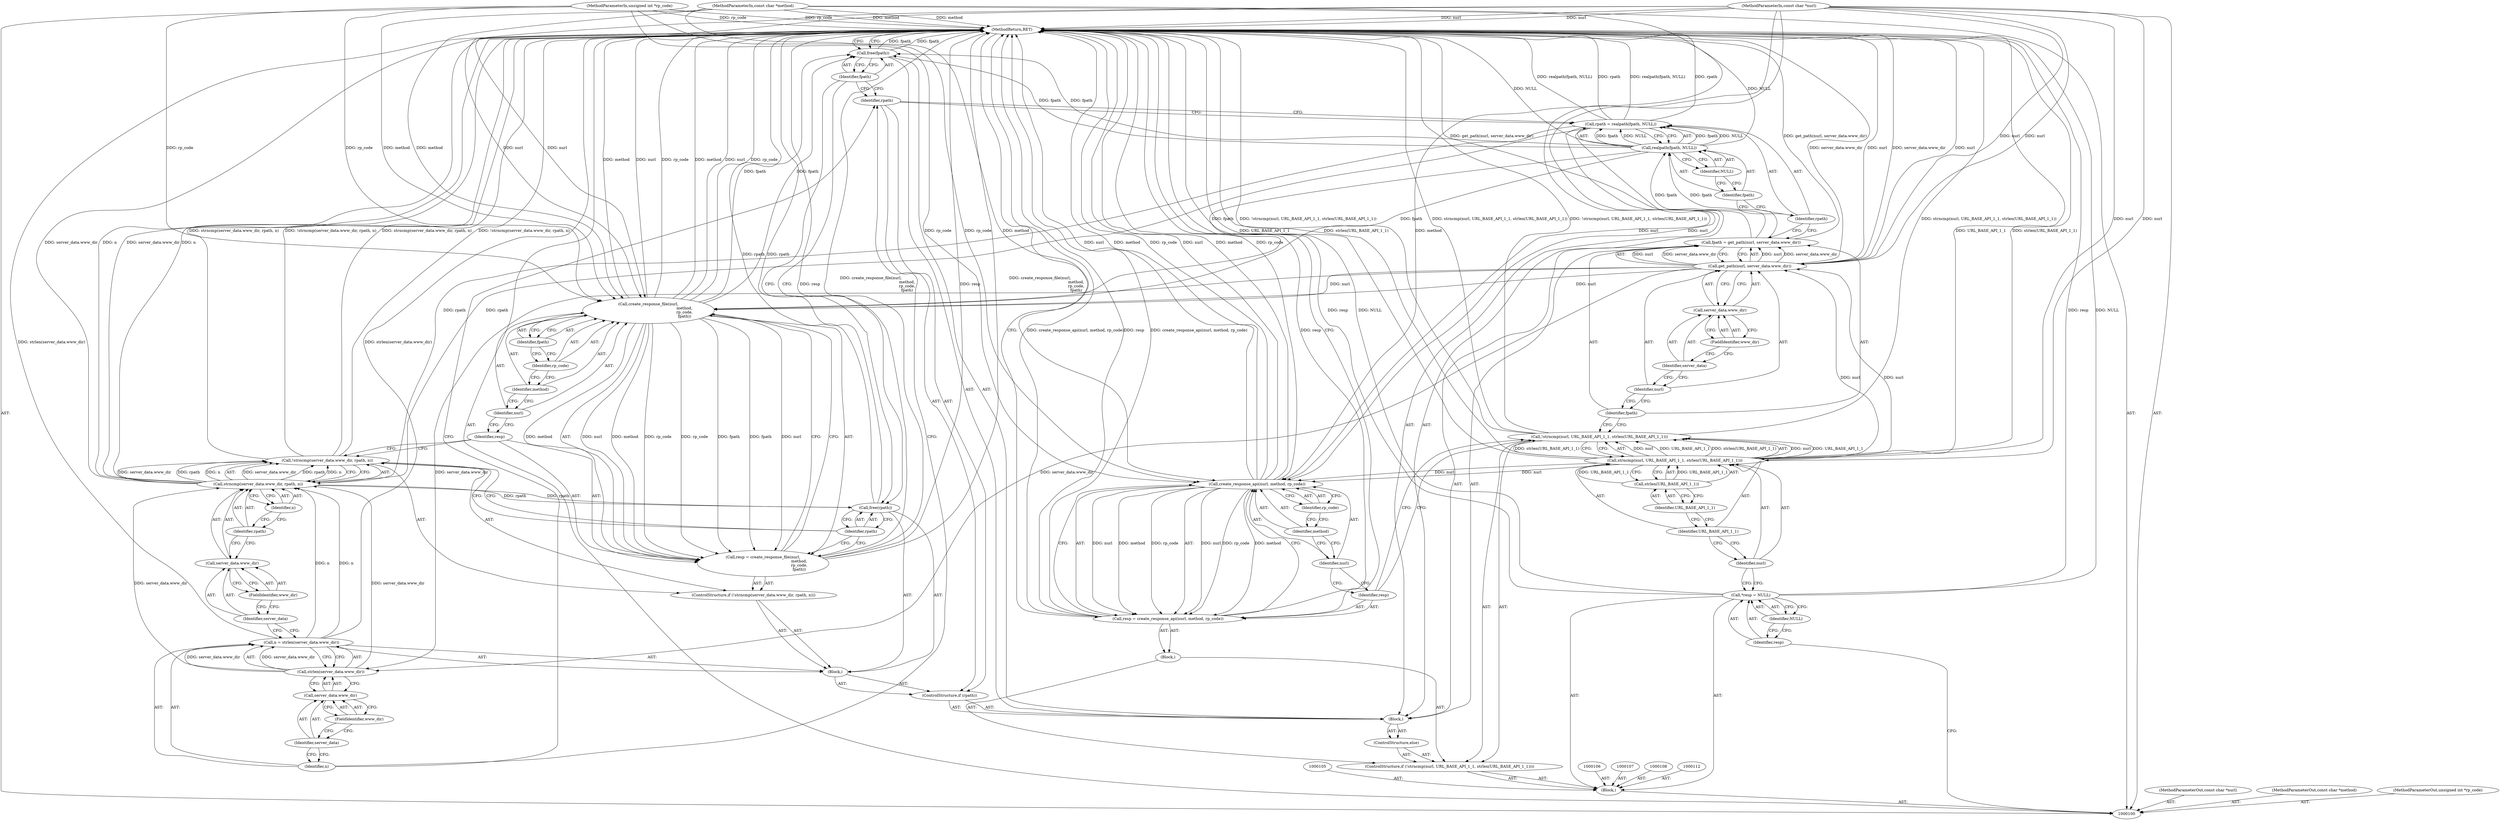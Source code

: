digraph "0_wpitchoune_8b10426dcc0246c1712a99460dd470dcb1cc4d9c" {
"1000169" [label="(MethodReturn,RET)"];
"1000101" [label="(MethodParameterIn,const char *nurl)"];
"1000229" [label="(MethodParameterOut,const char *nurl)"];
"1000102" [label="(MethodParameterIn,const char *method)"];
"1000230" [label="(MethodParameterOut,const char *method)"];
"1000103" [label="(MethodParameterIn,unsigned int *rp_code)"];
"1000231" [label="(MethodParameterOut,unsigned int *rp_code)"];
"1000129" [label="(Call,fpath = get_path(nurl, server_data.www_dir))"];
"1000130" [label="(Identifier,fpath)"];
"1000131" [label="(Call,get_path(nurl, server_data.www_dir))"];
"1000132" [label="(Identifier,nurl)"];
"1000133" [label="(Call,server_data.www_dir)"];
"1000134" [label="(Identifier,server_data)"];
"1000135" [label="(FieldIdentifier,www_dir)"];
"1000136" [label="(Call,rpath = realpath(fpath, NULL))"];
"1000137" [label="(Identifier,rpath)"];
"1000138" [label="(Call,realpath(fpath, NULL))"];
"1000139" [label="(Identifier,fpath)"];
"1000140" [label="(Identifier,NULL)"];
"1000141" [label="(ControlStructure,if (rpath))"];
"1000142" [label="(Identifier,rpath)"];
"1000143" [label="(Block,)"];
"1000144" [label="(Call,n = strlen(server_data.www_dir))"];
"1000145" [label="(Identifier,n)"];
"1000146" [label="(Call,strlen(server_data.www_dir))"];
"1000147" [label="(Call,server_data.www_dir)"];
"1000148" [label="(Identifier,server_data)"];
"1000149" [label="(FieldIdentifier,www_dir)"];
"1000150" [label="(ControlStructure,if (!strncmp(server_data.www_dir, rpath, n)))"];
"1000151" [label="(Call,!strncmp(server_data.www_dir, rpath, n))"];
"1000152" [label="(Call,strncmp(server_data.www_dir, rpath, n))"];
"1000153" [label="(Call,server_data.www_dir)"];
"1000154" [label="(Identifier,server_data)"];
"1000155" [label="(FieldIdentifier,www_dir)"];
"1000156" [label="(Identifier,rpath)"];
"1000157" [label="(Identifier,n)"];
"1000158" [label="(Call,resp = create_response_file(nurl,\n                                                           method,\n                                                           rp_code,\n                                                           fpath))"];
"1000159" [label="(Identifier,resp)"];
"1000160" [label="(Call,create_response_file(nurl,\n                                                           method,\n                                                           rp_code,\n                                                           fpath))"];
"1000161" [label="(Identifier,nurl)"];
"1000162" [label="(Identifier,method)"];
"1000163" [label="(Identifier,rp_code)"];
"1000164" [label="(Identifier,fpath)"];
"1000104" [label="(Block,)"];
"1000165" [label="(Call,free(rpath))"];
"1000166" [label="(Identifier,rpath)"];
"1000167" [label="(Call,free(fpath))"];
"1000168" [label="(Identifier,fpath)"];
"1000109" [label="(Call,*resp = NULL)"];
"1000110" [label="(Identifier,resp)"];
"1000111" [label="(Identifier,NULL)"];
"1000114" [label="(Call,!strncmp(nurl, URL_BASE_API_1_1, strlen(URL_BASE_API_1_1)))"];
"1000115" [label="(Call,strncmp(nurl, URL_BASE_API_1_1, strlen(URL_BASE_API_1_1)))"];
"1000116" [label="(Identifier,nurl)"];
"1000117" [label="(Identifier,URL_BASE_API_1_1)"];
"1000118" [label="(Call,strlen(URL_BASE_API_1_1))"];
"1000119" [label="(Identifier,URL_BASE_API_1_1)"];
"1000120" [label="(Block,)"];
"1000113" [label="(ControlStructure,if (!strncmp(nurl, URL_BASE_API_1_1, strlen(URL_BASE_API_1_1))))"];
"1000121" [label="(Call,resp = create_response_api(nurl, method, rp_code))"];
"1000122" [label="(Identifier,resp)"];
"1000123" [label="(Call,create_response_api(nurl, method, rp_code))"];
"1000124" [label="(Identifier,nurl)"];
"1000125" [label="(Identifier,method)"];
"1000126" [label="(Identifier,rp_code)"];
"1000127" [label="(ControlStructure,else)"];
"1000128" [label="(Block,)"];
"1000169" -> "1000100"  [label="AST: "];
"1000169" -> "1000121"  [label="CFG: "];
"1000169" -> "1000167"  [label="CFG: "];
"1000123" -> "1000169"  [label="DDG: method"];
"1000123" -> "1000169"  [label="DDG: rp_code"];
"1000123" -> "1000169"  [label="DDG: nurl"];
"1000151" -> "1000169"  [label="DDG: !strncmp(server_data.www_dir, rpath, n)"];
"1000151" -> "1000169"  [label="DDG: strncmp(server_data.www_dir, rpath, n)"];
"1000152" -> "1000169"  [label="DDG: n"];
"1000152" -> "1000169"  [label="DDG: server_data.www_dir"];
"1000115" -> "1000169"  [label="DDG: strlen(URL_BASE_API_1_1)"];
"1000115" -> "1000169"  [label="DDG: URL_BASE_API_1_1"];
"1000136" -> "1000169"  [label="DDG: realpath(fpath, NULL)"];
"1000136" -> "1000169"  [label="DDG: rpath"];
"1000158" -> "1000169"  [label="DDG: resp"];
"1000158" -> "1000169"  [label="DDG: create_response_file(nurl,\n                                                           method,\n                                                           rp_code,\n                                                           fpath)"];
"1000167" -> "1000169"  [label="DDG: fpath"];
"1000114" -> "1000169"  [label="DDG: !strncmp(nurl, URL_BASE_API_1_1, strlen(URL_BASE_API_1_1))"];
"1000114" -> "1000169"  [label="DDG: strncmp(nurl, URL_BASE_API_1_1, strlen(URL_BASE_API_1_1))"];
"1000121" -> "1000169"  [label="DDG: create_response_api(nurl, method, rp_code)"];
"1000121" -> "1000169"  [label="DDG: resp"];
"1000131" -> "1000169"  [label="DDG: nurl"];
"1000131" -> "1000169"  [label="DDG: server_data.www_dir"];
"1000165" -> "1000169"  [label="DDG: rpath"];
"1000138" -> "1000169"  [label="DDG: NULL"];
"1000103" -> "1000169"  [label="DDG: rp_code"];
"1000102" -> "1000169"  [label="DDG: method"];
"1000101" -> "1000169"  [label="DDG: nurl"];
"1000109" -> "1000169"  [label="DDG: resp"];
"1000109" -> "1000169"  [label="DDG: NULL"];
"1000160" -> "1000169"  [label="DDG: rp_code"];
"1000160" -> "1000169"  [label="DDG: method"];
"1000160" -> "1000169"  [label="DDG: nurl"];
"1000144" -> "1000169"  [label="DDG: strlen(server_data.www_dir)"];
"1000129" -> "1000169"  [label="DDG: get_path(nurl, server_data.www_dir)"];
"1000101" -> "1000100"  [label="AST: "];
"1000101" -> "1000169"  [label="DDG: nurl"];
"1000101" -> "1000115"  [label="DDG: nurl"];
"1000101" -> "1000123"  [label="DDG: nurl"];
"1000101" -> "1000131"  [label="DDG: nurl"];
"1000101" -> "1000160"  [label="DDG: nurl"];
"1000229" -> "1000100"  [label="AST: "];
"1000102" -> "1000100"  [label="AST: "];
"1000102" -> "1000169"  [label="DDG: method"];
"1000102" -> "1000123"  [label="DDG: method"];
"1000102" -> "1000160"  [label="DDG: method"];
"1000230" -> "1000100"  [label="AST: "];
"1000103" -> "1000100"  [label="AST: "];
"1000103" -> "1000169"  [label="DDG: rp_code"];
"1000103" -> "1000123"  [label="DDG: rp_code"];
"1000103" -> "1000160"  [label="DDG: rp_code"];
"1000231" -> "1000100"  [label="AST: "];
"1000129" -> "1000128"  [label="AST: "];
"1000129" -> "1000131"  [label="CFG: "];
"1000130" -> "1000129"  [label="AST: "];
"1000131" -> "1000129"  [label="AST: "];
"1000137" -> "1000129"  [label="CFG: "];
"1000129" -> "1000169"  [label="DDG: get_path(nurl, server_data.www_dir)"];
"1000131" -> "1000129"  [label="DDG: nurl"];
"1000131" -> "1000129"  [label="DDG: server_data.www_dir"];
"1000129" -> "1000138"  [label="DDG: fpath"];
"1000130" -> "1000129"  [label="AST: "];
"1000130" -> "1000114"  [label="CFG: "];
"1000132" -> "1000130"  [label="CFG: "];
"1000131" -> "1000129"  [label="AST: "];
"1000131" -> "1000133"  [label="CFG: "];
"1000132" -> "1000131"  [label="AST: "];
"1000133" -> "1000131"  [label="AST: "];
"1000129" -> "1000131"  [label="CFG: "];
"1000131" -> "1000169"  [label="DDG: nurl"];
"1000131" -> "1000169"  [label="DDG: server_data.www_dir"];
"1000131" -> "1000129"  [label="DDG: nurl"];
"1000131" -> "1000129"  [label="DDG: server_data.www_dir"];
"1000115" -> "1000131"  [label="DDG: nurl"];
"1000101" -> "1000131"  [label="DDG: nurl"];
"1000131" -> "1000146"  [label="DDG: server_data.www_dir"];
"1000131" -> "1000160"  [label="DDG: nurl"];
"1000132" -> "1000131"  [label="AST: "];
"1000132" -> "1000130"  [label="CFG: "];
"1000134" -> "1000132"  [label="CFG: "];
"1000133" -> "1000131"  [label="AST: "];
"1000133" -> "1000135"  [label="CFG: "];
"1000134" -> "1000133"  [label="AST: "];
"1000135" -> "1000133"  [label="AST: "];
"1000131" -> "1000133"  [label="CFG: "];
"1000134" -> "1000133"  [label="AST: "];
"1000134" -> "1000132"  [label="CFG: "];
"1000135" -> "1000134"  [label="CFG: "];
"1000135" -> "1000133"  [label="AST: "];
"1000135" -> "1000134"  [label="CFG: "];
"1000133" -> "1000135"  [label="CFG: "];
"1000136" -> "1000128"  [label="AST: "];
"1000136" -> "1000138"  [label="CFG: "];
"1000137" -> "1000136"  [label="AST: "];
"1000138" -> "1000136"  [label="AST: "];
"1000142" -> "1000136"  [label="CFG: "];
"1000136" -> "1000169"  [label="DDG: realpath(fpath, NULL)"];
"1000136" -> "1000169"  [label="DDG: rpath"];
"1000138" -> "1000136"  [label="DDG: fpath"];
"1000138" -> "1000136"  [label="DDG: NULL"];
"1000136" -> "1000152"  [label="DDG: rpath"];
"1000137" -> "1000136"  [label="AST: "];
"1000137" -> "1000129"  [label="CFG: "];
"1000139" -> "1000137"  [label="CFG: "];
"1000138" -> "1000136"  [label="AST: "];
"1000138" -> "1000140"  [label="CFG: "];
"1000139" -> "1000138"  [label="AST: "];
"1000140" -> "1000138"  [label="AST: "];
"1000136" -> "1000138"  [label="CFG: "];
"1000138" -> "1000169"  [label="DDG: NULL"];
"1000138" -> "1000136"  [label="DDG: fpath"];
"1000138" -> "1000136"  [label="DDG: NULL"];
"1000129" -> "1000138"  [label="DDG: fpath"];
"1000138" -> "1000160"  [label="DDG: fpath"];
"1000138" -> "1000167"  [label="DDG: fpath"];
"1000139" -> "1000138"  [label="AST: "];
"1000139" -> "1000137"  [label="CFG: "];
"1000140" -> "1000139"  [label="CFG: "];
"1000140" -> "1000138"  [label="AST: "];
"1000140" -> "1000139"  [label="CFG: "];
"1000138" -> "1000140"  [label="CFG: "];
"1000141" -> "1000128"  [label="AST: "];
"1000142" -> "1000141"  [label="AST: "];
"1000143" -> "1000141"  [label="AST: "];
"1000142" -> "1000141"  [label="AST: "];
"1000142" -> "1000136"  [label="CFG: "];
"1000145" -> "1000142"  [label="CFG: "];
"1000168" -> "1000142"  [label="CFG: "];
"1000143" -> "1000141"  [label="AST: "];
"1000144" -> "1000143"  [label="AST: "];
"1000150" -> "1000143"  [label="AST: "];
"1000165" -> "1000143"  [label="AST: "];
"1000144" -> "1000143"  [label="AST: "];
"1000144" -> "1000146"  [label="CFG: "];
"1000145" -> "1000144"  [label="AST: "];
"1000146" -> "1000144"  [label="AST: "];
"1000154" -> "1000144"  [label="CFG: "];
"1000144" -> "1000169"  [label="DDG: strlen(server_data.www_dir)"];
"1000146" -> "1000144"  [label="DDG: server_data.www_dir"];
"1000144" -> "1000152"  [label="DDG: n"];
"1000145" -> "1000144"  [label="AST: "];
"1000145" -> "1000142"  [label="CFG: "];
"1000148" -> "1000145"  [label="CFG: "];
"1000146" -> "1000144"  [label="AST: "];
"1000146" -> "1000147"  [label="CFG: "];
"1000147" -> "1000146"  [label="AST: "];
"1000144" -> "1000146"  [label="CFG: "];
"1000146" -> "1000144"  [label="DDG: server_data.www_dir"];
"1000131" -> "1000146"  [label="DDG: server_data.www_dir"];
"1000146" -> "1000152"  [label="DDG: server_data.www_dir"];
"1000147" -> "1000146"  [label="AST: "];
"1000147" -> "1000149"  [label="CFG: "];
"1000148" -> "1000147"  [label="AST: "];
"1000149" -> "1000147"  [label="AST: "];
"1000146" -> "1000147"  [label="CFG: "];
"1000148" -> "1000147"  [label="AST: "];
"1000148" -> "1000145"  [label="CFG: "];
"1000149" -> "1000148"  [label="CFG: "];
"1000149" -> "1000147"  [label="AST: "];
"1000149" -> "1000148"  [label="CFG: "];
"1000147" -> "1000149"  [label="CFG: "];
"1000150" -> "1000143"  [label="AST: "];
"1000151" -> "1000150"  [label="AST: "];
"1000158" -> "1000150"  [label="AST: "];
"1000151" -> "1000150"  [label="AST: "];
"1000151" -> "1000152"  [label="CFG: "];
"1000152" -> "1000151"  [label="AST: "];
"1000159" -> "1000151"  [label="CFG: "];
"1000166" -> "1000151"  [label="CFG: "];
"1000151" -> "1000169"  [label="DDG: !strncmp(server_data.www_dir, rpath, n)"];
"1000151" -> "1000169"  [label="DDG: strncmp(server_data.www_dir, rpath, n)"];
"1000152" -> "1000151"  [label="DDG: server_data.www_dir"];
"1000152" -> "1000151"  [label="DDG: rpath"];
"1000152" -> "1000151"  [label="DDG: n"];
"1000152" -> "1000151"  [label="AST: "];
"1000152" -> "1000157"  [label="CFG: "];
"1000153" -> "1000152"  [label="AST: "];
"1000156" -> "1000152"  [label="AST: "];
"1000157" -> "1000152"  [label="AST: "];
"1000151" -> "1000152"  [label="CFG: "];
"1000152" -> "1000169"  [label="DDG: n"];
"1000152" -> "1000169"  [label="DDG: server_data.www_dir"];
"1000152" -> "1000151"  [label="DDG: server_data.www_dir"];
"1000152" -> "1000151"  [label="DDG: rpath"];
"1000152" -> "1000151"  [label="DDG: n"];
"1000146" -> "1000152"  [label="DDG: server_data.www_dir"];
"1000136" -> "1000152"  [label="DDG: rpath"];
"1000144" -> "1000152"  [label="DDG: n"];
"1000152" -> "1000165"  [label="DDG: rpath"];
"1000153" -> "1000152"  [label="AST: "];
"1000153" -> "1000155"  [label="CFG: "];
"1000154" -> "1000153"  [label="AST: "];
"1000155" -> "1000153"  [label="AST: "];
"1000156" -> "1000153"  [label="CFG: "];
"1000154" -> "1000153"  [label="AST: "];
"1000154" -> "1000144"  [label="CFG: "];
"1000155" -> "1000154"  [label="CFG: "];
"1000155" -> "1000153"  [label="AST: "];
"1000155" -> "1000154"  [label="CFG: "];
"1000153" -> "1000155"  [label="CFG: "];
"1000156" -> "1000152"  [label="AST: "];
"1000156" -> "1000153"  [label="CFG: "];
"1000157" -> "1000156"  [label="CFG: "];
"1000157" -> "1000152"  [label="AST: "];
"1000157" -> "1000156"  [label="CFG: "];
"1000152" -> "1000157"  [label="CFG: "];
"1000158" -> "1000150"  [label="AST: "];
"1000158" -> "1000160"  [label="CFG: "];
"1000159" -> "1000158"  [label="AST: "];
"1000160" -> "1000158"  [label="AST: "];
"1000166" -> "1000158"  [label="CFG: "];
"1000158" -> "1000169"  [label="DDG: resp"];
"1000158" -> "1000169"  [label="DDG: create_response_file(nurl,\n                                                           method,\n                                                           rp_code,\n                                                           fpath)"];
"1000160" -> "1000158"  [label="DDG: nurl"];
"1000160" -> "1000158"  [label="DDG: method"];
"1000160" -> "1000158"  [label="DDG: rp_code"];
"1000160" -> "1000158"  [label="DDG: fpath"];
"1000159" -> "1000158"  [label="AST: "];
"1000159" -> "1000151"  [label="CFG: "];
"1000161" -> "1000159"  [label="CFG: "];
"1000160" -> "1000158"  [label="AST: "];
"1000160" -> "1000164"  [label="CFG: "];
"1000161" -> "1000160"  [label="AST: "];
"1000162" -> "1000160"  [label="AST: "];
"1000163" -> "1000160"  [label="AST: "];
"1000164" -> "1000160"  [label="AST: "];
"1000158" -> "1000160"  [label="CFG: "];
"1000160" -> "1000169"  [label="DDG: rp_code"];
"1000160" -> "1000169"  [label="DDG: method"];
"1000160" -> "1000169"  [label="DDG: nurl"];
"1000160" -> "1000158"  [label="DDG: nurl"];
"1000160" -> "1000158"  [label="DDG: method"];
"1000160" -> "1000158"  [label="DDG: rp_code"];
"1000160" -> "1000158"  [label="DDG: fpath"];
"1000131" -> "1000160"  [label="DDG: nurl"];
"1000101" -> "1000160"  [label="DDG: nurl"];
"1000102" -> "1000160"  [label="DDG: method"];
"1000103" -> "1000160"  [label="DDG: rp_code"];
"1000138" -> "1000160"  [label="DDG: fpath"];
"1000160" -> "1000167"  [label="DDG: fpath"];
"1000161" -> "1000160"  [label="AST: "];
"1000161" -> "1000159"  [label="CFG: "];
"1000162" -> "1000161"  [label="CFG: "];
"1000162" -> "1000160"  [label="AST: "];
"1000162" -> "1000161"  [label="CFG: "];
"1000163" -> "1000162"  [label="CFG: "];
"1000163" -> "1000160"  [label="AST: "];
"1000163" -> "1000162"  [label="CFG: "];
"1000164" -> "1000163"  [label="CFG: "];
"1000164" -> "1000160"  [label="AST: "];
"1000164" -> "1000163"  [label="CFG: "];
"1000160" -> "1000164"  [label="CFG: "];
"1000104" -> "1000100"  [label="AST: "];
"1000105" -> "1000104"  [label="AST: "];
"1000106" -> "1000104"  [label="AST: "];
"1000107" -> "1000104"  [label="AST: "];
"1000108" -> "1000104"  [label="AST: "];
"1000109" -> "1000104"  [label="AST: "];
"1000112" -> "1000104"  [label="AST: "];
"1000113" -> "1000104"  [label="AST: "];
"1000165" -> "1000143"  [label="AST: "];
"1000165" -> "1000166"  [label="CFG: "];
"1000166" -> "1000165"  [label="AST: "];
"1000168" -> "1000165"  [label="CFG: "];
"1000165" -> "1000169"  [label="DDG: rpath"];
"1000152" -> "1000165"  [label="DDG: rpath"];
"1000166" -> "1000165"  [label="AST: "];
"1000166" -> "1000158"  [label="CFG: "];
"1000166" -> "1000151"  [label="CFG: "];
"1000165" -> "1000166"  [label="CFG: "];
"1000167" -> "1000128"  [label="AST: "];
"1000167" -> "1000168"  [label="CFG: "];
"1000168" -> "1000167"  [label="AST: "];
"1000169" -> "1000167"  [label="CFG: "];
"1000167" -> "1000169"  [label="DDG: fpath"];
"1000160" -> "1000167"  [label="DDG: fpath"];
"1000138" -> "1000167"  [label="DDG: fpath"];
"1000168" -> "1000167"  [label="AST: "];
"1000168" -> "1000165"  [label="CFG: "];
"1000168" -> "1000142"  [label="CFG: "];
"1000167" -> "1000168"  [label="CFG: "];
"1000109" -> "1000104"  [label="AST: "];
"1000109" -> "1000111"  [label="CFG: "];
"1000110" -> "1000109"  [label="AST: "];
"1000111" -> "1000109"  [label="AST: "];
"1000116" -> "1000109"  [label="CFG: "];
"1000109" -> "1000169"  [label="DDG: resp"];
"1000109" -> "1000169"  [label="DDG: NULL"];
"1000110" -> "1000109"  [label="AST: "];
"1000110" -> "1000100"  [label="CFG: "];
"1000111" -> "1000110"  [label="CFG: "];
"1000111" -> "1000109"  [label="AST: "];
"1000111" -> "1000110"  [label="CFG: "];
"1000109" -> "1000111"  [label="CFG: "];
"1000114" -> "1000113"  [label="AST: "];
"1000114" -> "1000115"  [label="CFG: "];
"1000115" -> "1000114"  [label="AST: "];
"1000122" -> "1000114"  [label="CFG: "];
"1000130" -> "1000114"  [label="CFG: "];
"1000114" -> "1000169"  [label="DDG: !strncmp(nurl, URL_BASE_API_1_1, strlen(URL_BASE_API_1_1))"];
"1000114" -> "1000169"  [label="DDG: strncmp(nurl, URL_BASE_API_1_1, strlen(URL_BASE_API_1_1))"];
"1000115" -> "1000114"  [label="DDG: nurl"];
"1000115" -> "1000114"  [label="DDG: URL_BASE_API_1_1"];
"1000115" -> "1000114"  [label="DDG: strlen(URL_BASE_API_1_1)"];
"1000115" -> "1000114"  [label="AST: "];
"1000115" -> "1000118"  [label="CFG: "];
"1000116" -> "1000115"  [label="AST: "];
"1000117" -> "1000115"  [label="AST: "];
"1000118" -> "1000115"  [label="AST: "];
"1000114" -> "1000115"  [label="CFG: "];
"1000115" -> "1000169"  [label="DDG: strlen(URL_BASE_API_1_1)"];
"1000115" -> "1000169"  [label="DDG: URL_BASE_API_1_1"];
"1000115" -> "1000114"  [label="DDG: nurl"];
"1000115" -> "1000114"  [label="DDG: URL_BASE_API_1_1"];
"1000115" -> "1000114"  [label="DDG: strlen(URL_BASE_API_1_1)"];
"1000101" -> "1000115"  [label="DDG: nurl"];
"1000118" -> "1000115"  [label="DDG: URL_BASE_API_1_1"];
"1000115" -> "1000123"  [label="DDG: nurl"];
"1000115" -> "1000131"  [label="DDG: nurl"];
"1000116" -> "1000115"  [label="AST: "];
"1000116" -> "1000109"  [label="CFG: "];
"1000117" -> "1000116"  [label="CFG: "];
"1000117" -> "1000115"  [label="AST: "];
"1000117" -> "1000116"  [label="CFG: "];
"1000119" -> "1000117"  [label="CFG: "];
"1000118" -> "1000115"  [label="AST: "];
"1000118" -> "1000119"  [label="CFG: "];
"1000119" -> "1000118"  [label="AST: "];
"1000115" -> "1000118"  [label="CFG: "];
"1000118" -> "1000115"  [label="DDG: URL_BASE_API_1_1"];
"1000119" -> "1000118"  [label="AST: "];
"1000119" -> "1000117"  [label="CFG: "];
"1000118" -> "1000119"  [label="CFG: "];
"1000120" -> "1000113"  [label="AST: "];
"1000121" -> "1000120"  [label="AST: "];
"1000113" -> "1000104"  [label="AST: "];
"1000114" -> "1000113"  [label="AST: "];
"1000120" -> "1000113"  [label="AST: "];
"1000127" -> "1000113"  [label="AST: "];
"1000121" -> "1000120"  [label="AST: "];
"1000121" -> "1000123"  [label="CFG: "];
"1000122" -> "1000121"  [label="AST: "];
"1000123" -> "1000121"  [label="AST: "];
"1000169" -> "1000121"  [label="CFG: "];
"1000121" -> "1000169"  [label="DDG: create_response_api(nurl, method, rp_code)"];
"1000121" -> "1000169"  [label="DDG: resp"];
"1000123" -> "1000121"  [label="DDG: nurl"];
"1000123" -> "1000121"  [label="DDG: method"];
"1000123" -> "1000121"  [label="DDG: rp_code"];
"1000122" -> "1000121"  [label="AST: "];
"1000122" -> "1000114"  [label="CFG: "];
"1000124" -> "1000122"  [label="CFG: "];
"1000123" -> "1000121"  [label="AST: "];
"1000123" -> "1000126"  [label="CFG: "];
"1000124" -> "1000123"  [label="AST: "];
"1000125" -> "1000123"  [label="AST: "];
"1000126" -> "1000123"  [label="AST: "];
"1000121" -> "1000123"  [label="CFG: "];
"1000123" -> "1000169"  [label="DDG: method"];
"1000123" -> "1000169"  [label="DDG: rp_code"];
"1000123" -> "1000169"  [label="DDG: nurl"];
"1000123" -> "1000121"  [label="DDG: nurl"];
"1000123" -> "1000121"  [label="DDG: method"];
"1000123" -> "1000121"  [label="DDG: rp_code"];
"1000115" -> "1000123"  [label="DDG: nurl"];
"1000101" -> "1000123"  [label="DDG: nurl"];
"1000102" -> "1000123"  [label="DDG: method"];
"1000103" -> "1000123"  [label="DDG: rp_code"];
"1000124" -> "1000123"  [label="AST: "];
"1000124" -> "1000122"  [label="CFG: "];
"1000125" -> "1000124"  [label="CFG: "];
"1000125" -> "1000123"  [label="AST: "];
"1000125" -> "1000124"  [label="CFG: "];
"1000126" -> "1000125"  [label="CFG: "];
"1000126" -> "1000123"  [label="AST: "];
"1000126" -> "1000125"  [label="CFG: "];
"1000123" -> "1000126"  [label="CFG: "];
"1000127" -> "1000113"  [label="AST: "];
"1000128" -> "1000127"  [label="AST: "];
"1000128" -> "1000127"  [label="AST: "];
"1000129" -> "1000128"  [label="AST: "];
"1000136" -> "1000128"  [label="AST: "];
"1000141" -> "1000128"  [label="AST: "];
"1000167" -> "1000128"  [label="AST: "];
}
